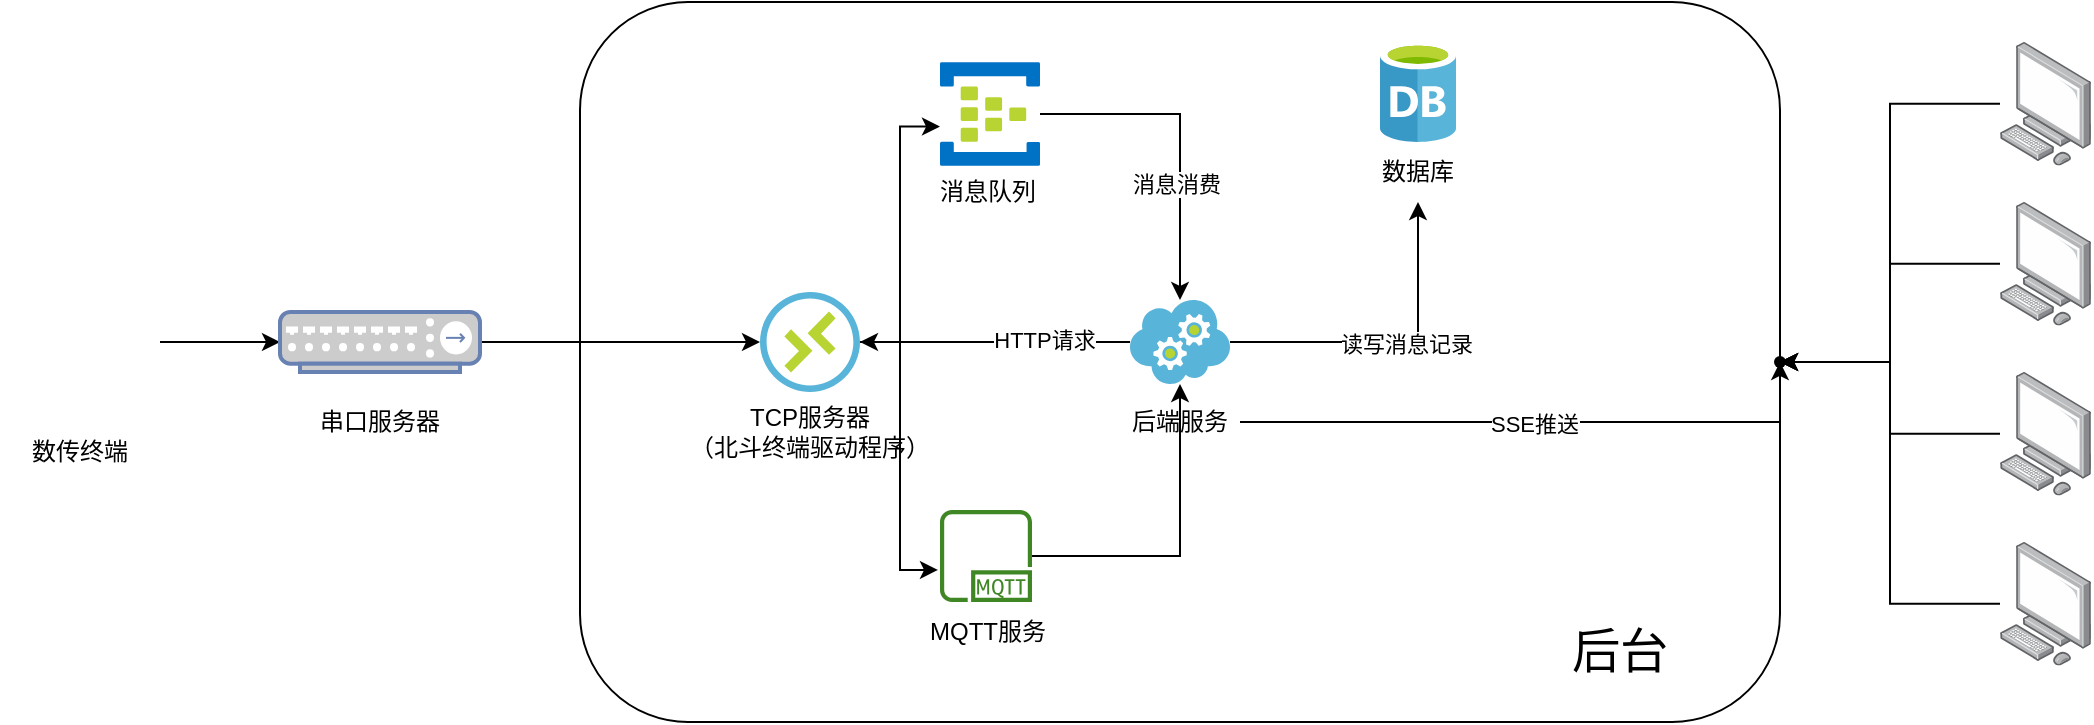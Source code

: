 <mxfile version="21.6.5" type="github">
  <diagram name="第 1 页" id="kzD5A3jw51wFOWdprAX6">
    <mxGraphModel dx="1193" dy="830" grid="1" gridSize="10" guides="1" tooltips="1" connect="1" arrows="1" fold="1" page="1" pageScale="1" pageWidth="1169" pageHeight="827" math="0" shadow="0">
      <root>
        <mxCell id="0" />
        <mxCell id="1" parent="0" />
        <mxCell id="p9LRicOxTsJBR3PSWR2q-7" value="" style="rounded=1;whiteSpace=wrap;html=1;" parent="1" vertex="1">
          <mxGeometry x="340" y="130" width="600" height="360" as="geometry" />
        </mxCell>
        <mxCell id="p9LRicOxTsJBR3PSWR2q-5" style="edgeStyle=orthogonalEdgeStyle;rounded=0;orthogonalLoop=1;jettySize=auto;html=1;" parent="1" source="p9LRicOxTsJBR3PSWR2q-1" target="p9LRicOxTsJBR3PSWR2q-3" edge="1">
          <mxGeometry relative="1" as="geometry" />
        </mxCell>
        <mxCell id="p9LRicOxTsJBR3PSWR2q-1" value="" style="shape=image;html=1;verticalAlign=top;verticalLabelPosition=bottom;labelBackgroundColor=#ffffff;imageAspect=0;aspect=fixed;image=https://cdn1.iconfinder.com/data/icons/computer-hardware-hand-drawn-vol-1/52/signal__device__technology__radar__satellite__antenna__tower-128.png" parent="1" vertex="1">
          <mxGeometry x="50" y="260" width="80" height="80" as="geometry" />
        </mxCell>
        <mxCell id="p9LRicOxTsJBR3PSWR2q-2" value="数传终端" style="text;html=1;strokeColor=none;fillColor=none;align=center;verticalAlign=middle;whiteSpace=wrap;rounded=0;" parent="1" vertex="1">
          <mxGeometry x="60" y="340" width="60" height="30" as="geometry" />
        </mxCell>
        <mxCell id="p9LRicOxTsJBR3PSWR2q-13" style="edgeStyle=orthogonalEdgeStyle;rounded=0;orthogonalLoop=1;jettySize=auto;html=1;" parent="1" source="p9LRicOxTsJBR3PSWR2q-3" target="p9LRicOxTsJBR3PSWR2q-9" edge="1">
          <mxGeometry relative="1" as="geometry" />
        </mxCell>
        <mxCell id="p9LRicOxTsJBR3PSWR2q-3" value="" style="fontColor=#0066CC;verticalAlign=top;verticalLabelPosition=bottom;labelPosition=center;align=center;html=1;outlineConnect=0;fillColor=#CCCCCC;strokeColor=#6881B3;gradientColor=none;gradientDirection=north;strokeWidth=2;shape=mxgraph.networks.hub;" parent="1" vertex="1">
          <mxGeometry x="190" y="285" width="100" height="30" as="geometry" />
        </mxCell>
        <mxCell id="p9LRicOxTsJBR3PSWR2q-4" value="串口服务器" style="text;html=1;strokeColor=none;fillColor=none;align=center;verticalAlign=middle;whiteSpace=wrap;rounded=0;" parent="1" vertex="1">
          <mxGeometry x="200" y="325" width="80" height="30" as="geometry" />
        </mxCell>
        <mxCell id="p9LRicOxTsJBR3PSWR2q-8" value="后台" style="text;html=1;strokeColor=none;fillColor=none;align=center;verticalAlign=middle;whiteSpace=wrap;rounded=0;fontSize=24;" parent="1" vertex="1">
          <mxGeometry x="830" y="440" width="60" height="30" as="geometry" />
        </mxCell>
        <mxCell id="p9LRicOxTsJBR3PSWR2q-18" value="" style="edgeStyle=orthogonalEdgeStyle;rounded=0;orthogonalLoop=1;jettySize=auto;html=1;entryX=0;entryY=0.62;entryDx=0;entryDy=0;entryPerimeter=0;" parent="1" source="p9LRicOxTsJBR3PSWR2q-9" target="p9LRicOxTsJBR3PSWR2q-11" edge="1">
          <mxGeometry relative="1" as="geometry">
            <mxPoint x="455" y="200" as="targetPoint" />
          </mxGeometry>
        </mxCell>
        <mxCell id="o27GzuYat8IJqjDEJiFk-3" style="edgeStyle=orthogonalEdgeStyle;rounded=0;orthogonalLoop=1;jettySize=auto;html=1;entryX=-0.022;entryY=0.652;entryDx=0;entryDy=0;entryPerimeter=0;" edge="1" parent="1" source="p9LRicOxTsJBR3PSWR2q-9" target="o27GzuYat8IJqjDEJiFk-1">
          <mxGeometry relative="1" as="geometry" />
        </mxCell>
        <mxCell id="p9LRicOxTsJBR3PSWR2q-9" value="" style="image;sketch=0;aspect=fixed;html=1;points=[];align=center;fontSize=12;image=img/lib/mscae/Connections.svg;" parent="1" vertex="1">
          <mxGeometry x="430" y="275" width="50" height="50" as="geometry" />
        </mxCell>
        <mxCell id="p9LRicOxTsJBR3PSWR2q-10" value="TCP服务器&lt;br&gt;（北斗终端驱动程序）" style="text;html=1;strokeColor=none;fillColor=none;align=center;verticalAlign=middle;whiteSpace=wrap;rounded=0;" parent="1" vertex="1">
          <mxGeometry x="381.25" y="325" width="147.5" height="40" as="geometry" />
        </mxCell>
        <mxCell id="p9LRicOxTsJBR3PSWR2q-29" style="edgeStyle=orthogonalEdgeStyle;rounded=0;orthogonalLoop=1;jettySize=auto;html=1;" parent="1" source="p9LRicOxTsJBR3PSWR2q-11" target="p9LRicOxTsJBR3PSWR2q-25" edge="1">
          <mxGeometry relative="1" as="geometry" />
        </mxCell>
        <mxCell id="p9LRicOxTsJBR3PSWR2q-30" value="消息消费" style="edgeLabel;html=1;align=center;verticalAlign=middle;resizable=0;points=[];" parent="p9LRicOxTsJBR3PSWR2q-29" vertex="1" connectable="0">
          <mxGeometry x="0.291" y="-2" relative="1" as="geometry">
            <mxPoint as="offset" />
          </mxGeometry>
        </mxCell>
        <mxCell id="p9LRicOxTsJBR3PSWR2q-11" value="" style="image;sketch=0;aspect=fixed;html=1;points=[];align=center;fontSize=12;image=img/lib/mscae/Event_Hubs.svg;" parent="1" vertex="1">
          <mxGeometry x="520" y="160" width="50" height="52.08" as="geometry" />
        </mxCell>
        <mxCell id="p9LRicOxTsJBR3PSWR2q-12" value="消息队列" style="text;html=1;strokeColor=none;fillColor=none;align=center;verticalAlign=middle;whiteSpace=wrap;rounded=0;" parent="1" vertex="1">
          <mxGeometry x="514" y="210" width="60" height="30" as="geometry" />
        </mxCell>
        <mxCell id="p9LRicOxTsJBR3PSWR2q-19" value="" style="image;sketch=0;aspect=fixed;html=1;points=[];align=center;fontSize=12;image=img/lib/mscae/Database_General.svg;" parent="1" vertex="1">
          <mxGeometry x="740" y="150" width="38" height="50" as="geometry" />
        </mxCell>
        <mxCell id="p9LRicOxTsJBR3PSWR2q-20" value="数据库" style="text;html=1;strokeColor=none;fillColor=none;align=center;verticalAlign=middle;whiteSpace=wrap;rounded=0;" parent="1" vertex="1">
          <mxGeometry x="729" y="200" width="60" height="30" as="geometry" />
        </mxCell>
        <mxCell id="p9LRicOxTsJBR3PSWR2q-33" style="edgeStyle=orthogonalEdgeStyle;rounded=0;orthogonalLoop=1;jettySize=auto;html=1;entryX=1;entryY=0.5;entryDx=0;entryDy=0;" parent="1" source="p9LRicOxTsJBR3PSWR2q-21" target="p9LRicOxTsJBR3PSWR2q-7" edge="1">
          <mxGeometry relative="1" as="geometry" />
        </mxCell>
        <mxCell id="p9LRicOxTsJBR3PSWR2q-21" value="" style="image;points=[];aspect=fixed;html=1;align=center;shadow=0;dashed=0;image=img/lib/allied_telesis/computer_and_terminals/Personal_Computer.svg;" parent="1" vertex="1">
          <mxGeometry x="1050" y="150" width="45.6" height="61.8" as="geometry" />
        </mxCell>
        <mxCell id="p9LRicOxTsJBR3PSWR2q-37" style="edgeStyle=orthogonalEdgeStyle;rounded=0;orthogonalLoop=1;jettySize=auto;html=1;entryX=1;entryY=0.5;entryDx=0;entryDy=0;" parent="1" source="p9LRicOxTsJBR3PSWR2q-22" target="p9LRicOxTsJBR3PSWR2q-7" edge="1">
          <mxGeometry relative="1" as="geometry" />
        </mxCell>
        <mxCell id="p9LRicOxTsJBR3PSWR2q-22" value="" style="image;points=[];aspect=fixed;html=1;align=center;shadow=0;dashed=0;image=img/lib/allied_telesis/computer_and_terminals/Personal_Computer.svg;" parent="1" vertex="1">
          <mxGeometry x="1050" y="230" width="45.6" height="61.8" as="geometry" />
        </mxCell>
        <mxCell id="p9LRicOxTsJBR3PSWR2q-36" style="edgeStyle=orthogonalEdgeStyle;rounded=0;orthogonalLoop=1;jettySize=auto;html=1;entryX=1;entryY=0.5;entryDx=0;entryDy=0;" parent="1" source="p9LRicOxTsJBR3PSWR2q-23" target="p9LRicOxTsJBR3PSWR2q-7" edge="1">
          <mxGeometry relative="1" as="geometry" />
        </mxCell>
        <mxCell id="p9LRicOxTsJBR3PSWR2q-23" value="" style="image;points=[];aspect=fixed;html=1;align=center;shadow=0;dashed=0;image=img/lib/allied_telesis/computer_and_terminals/Personal_Computer.svg;" parent="1" vertex="1">
          <mxGeometry x="1050" y="400" width="45.6" height="61.8" as="geometry" />
        </mxCell>
        <mxCell id="p9LRicOxTsJBR3PSWR2q-35" style="edgeStyle=orthogonalEdgeStyle;rounded=0;orthogonalLoop=1;jettySize=auto;html=1;entryX=1;entryY=0.5;entryDx=0;entryDy=0;" parent="1" source="p9LRicOxTsJBR3PSWR2q-24" target="p9LRicOxTsJBR3PSWR2q-7" edge="1">
          <mxGeometry relative="1" as="geometry" />
        </mxCell>
        <mxCell id="p9LRicOxTsJBR3PSWR2q-24" value="" style="image;points=[];aspect=fixed;html=1;align=center;shadow=0;dashed=0;image=img/lib/allied_telesis/computer_and_terminals/Personal_Computer.svg;" parent="1" vertex="1">
          <mxGeometry x="1050" y="315" width="45.6" height="61.8" as="geometry" />
        </mxCell>
        <mxCell id="p9LRicOxTsJBR3PSWR2q-27" style="edgeStyle=orthogonalEdgeStyle;rounded=0;orthogonalLoop=1;jettySize=auto;html=1;" parent="1" source="p9LRicOxTsJBR3PSWR2q-25" target="p9LRicOxTsJBR3PSWR2q-9" edge="1">
          <mxGeometry relative="1" as="geometry" />
        </mxCell>
        <mxCell id="p9LRicOxTsJBR3PSWR2q-28" value="HTTP请求" style="edgeLabel;html=1;align=center;verticalAlign=middle;resizable=0;points=[];" parent="p9LRicOxTsJBR3PSWR2q-27" vertex="1" connectable="0">
          <mxGeometry x="-0.354" y="-1" relative="1" as="geometry">
            <mxPoint as="offset" />
          </mxGeometry>
        </mxCell>
        <mxCell id="p9LRicOxTsJBR3PSWR2q-31" style="edgeStyle=orthogonalEdgeStyle;rounded=0;orthogonalLoop=1;jettySize=auto;html=1;" parent="1" source="p9LRicOxTsJBR3PSWR2q-25" target="p9LRicOxTsJBR3PSWR2q-20" edge="1">
          <mxGeometry relative="1" as="geometry" />
        </mxCell>
        <mxCell id="p9LRicOxTsJBR3PSWR2q-32" value="读写消息记录" style="edgeLabel;html=1;align=center;verticalAlign=middle;resizable=0;points=[];" parent="p9LRicOxTsJBR3PSWR2q-31" vertex="1" connectable="0">
          <mxGeometry x="0.067" y="-1" relative="1" as="geometry">
            <mxPoint as="offset" />
          </mxGeometry>
        </mxCell>
        <mxCell id="p9LRicOxTsJBR3PSWR2q-25" value="" style="image;sketch=0;aspect=fixed;html=1;points=[];align=center;fontSize=12;image=img/lib/mscae/Cloud_Services_Classic.svg;" parent="1" vertex="1">
          <mxGeometry x="615" y="279" width="50" height="42" as="geometry" />
        </mxCell>
        <mxCell id="VRIL-dsUyF5xxoI3rEdO-5" value="" style="edgeStyle=orthogonalEdgeStyle;rounded=0;orthogonalLoop=1;jettySize=auto;html=1;" parent="1" source="p9LRicOxTsJBR3PSWR2q-26" target="VRIL-dsUyF5xxoI3rEdO-4" edge="1">
          <mxGeometry relative="1" as="geometry" />
        </mxCell>
        <mxCell id="VRIL-dsUyF5xxoI3rEdO-6" value="SSE推送" style="edgeLabel;html=1;align=center;verticalAlign=middle;resizable=0;points=[];" parent="VRIL-dsUyF5xxoI3rEdO-5" vertex="1" connectable="0">
          <mxGeometry x="-0.02" y="-1" relative="1" as="geometry">
            <mxPoint as="offset" />
          </mxGeometry>
        </mxCell>
        <mxCell id="p9LRicOxTsJBR3PSWR2q-26" value="后端服务" style="text;html=1;strokeColor=none;fillColor=none;align=center;verticalAlign=middle;whiteSpace=wrap;rounded=0;" parent="1" vertex="1">
          <mxGeometry x="610" y="325" width="60" height="30" as="geometry" />
        </mxCell>
        <mxCell id="VRIL-dsUyF5xxoI3rEdO-4" value="" style="shape=waypoint;sketch=0;size=6;pointerEvents=1;points=[];fillColor=none;resizable=0;rotatable=0;perimeter=centerPerimeter;snapToPoint=1;" parent="1" vertex="1">
          <mxGeometry x="930" y="300" width="20" height="20" as="geometry" />
        </mxCell>
        <mxCell id="o27GzuYat8IJqjDEJiFk-5" style="edgeStyle=orthogonalEdgeStyle;rounded=0;orthogonalLoop=1;jettySize=auto;html=1;" edge="1" parent="1" source="o27GzuYat8IJqjDEJiFk-1" target="p9LRicOxTsJBR3PSWR2q-25">
          <mxGeometry relative="1" as="geometry" />
        </mxCell>
        <mxCell id="o27GzuYat8IJqjDEJiFk-1" value="" style="sketch=0;outlineConnect=0;fontColor=#232F3E;gradientColor=none;fillColor=#3F8624;strokeColor=none;dashed=0;verticalLabelPosition=bottom;verticalAlign=top;align=center;html=1;fontSize=12;fontStyle=0;aspect=fixed;pointerEvents=1;shape=mxgraph.aws4.mqtt_protocol;" vertex="1" parent="1">
          <mxGeometry x="520" y="384" width="46" height="46" as="geometry" />
        </mxCell>
        <mxCell id="o27GzuYat8IJqjDEJiFk-4" value="MQTT服务" style="text;html=1;strokeColor=none;fillColor=none;align=center;verticalAlign=middle;whiteSpace=wrap;rounded=0;" vertex="1" parent="1">
          <mxGeometry x="514" y="430" width="60" height="30" as="geometry" />
        </mxCell>
      </root>
    </mxGraphModel>
  </diagram>
</mxfile>
